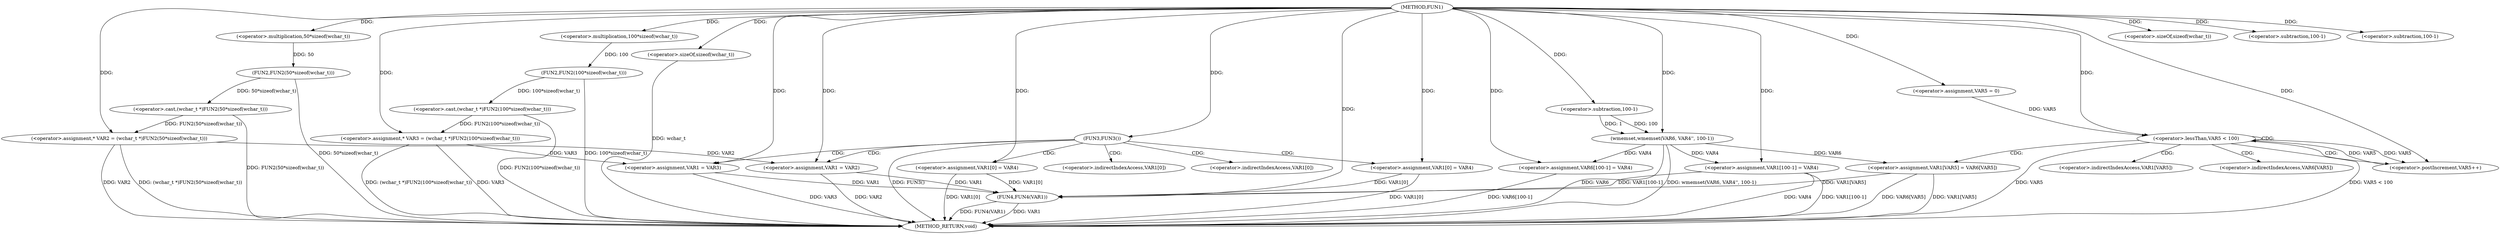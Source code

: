 digraph FUN1 {  
"1000100" [label = "(METHOD,FUN1)" ]
"1000186" [label = "(METHOD_RETURN,void)" ]
"1000104" [label = "(<operator>.assignment,* VAR2 = (wchar_t *)FUN2(50*sizeof(wchar_t)))" ]
"1000106" [label = "(<operator>.cast,(wchar_t *)FUN2(50*sizeof(wchar_t)))" ]
"1000108" [label = "(FUN2,FUN2(50*sizeof(wchar_t)))" ]
"1000109" [label = "(<operator>.multiplication,50*sizeof(wchar_t))" ]
"1000111" [label = "(<operator>.sizeOf,sizeof(wchar_t))" ]
"1000114" [label = "(<operator>.assignment,* VAR3 = (wchar_t *)FUN2(100*sizeof(wchar_t)))" ]
"1000116" [label = "(<operator>.cast,(wchar_t *)FUN2(100*sizeof(wchar_t)))" ]
"1000118" [label = "(FUN2,FUN2(100*sizeof(wchar_t)))" ]
"1000119" [label = "(<operator>.multiplication,100*sizeof(wchar_t))" ]
"1000121" [label = "(<operator>.sizeOf,sizeof(wchar_t))" ]
"1000124" [label = "(FUN3,FUN3())" ]
"1000126" [label = "(<operator>.assignment,VAR1 = VAR2)" ]
"1000129" [label = "(<operator>.assignment,VAR1[0] = VAR4)" ]
"1000136" [label = "(<operator>.assignment,VAR1 = VAR3)" ]
"1000139" [label = "(<operator>.assignment,VAR1[0] = VAR4)" ]
"1000147" [label = "(wmemset,wmemset(VAR6, VAR4'', 100-1))" ]
"1000150" [label = "(<operator>.subtraction,100-1)" ]
"1000153" [label = "(<operator>.assignment,VAR6[100-1] = VAR4)" ]
"1000156" [label = "(<operator>.subtraction,100-1)" ]
"1000161" [label = "(<operator>.assignment,VAR5 = 0)" ]
"1000164" [label = "(<operator>.lessThan,VAR5 < 100)" ]
"1000167" [label = "(<operator>.postIncrement,VAR5++)" ]
"1000170" [label = "(<operator>.assignment,VAR1[VAR5] = VAR6[VAR5])" ]
"1000177" [label = "(<operator>.assignment,VAR1[100-1] = VAR4)" ]
"1000180" [label = "(<operator>.subtraction,100-1)" ]
"1000184" [label = "(FUN4,FUN4(VAR1))" ]
"1000130" [label = "(<operator>.indirectIndexAccess,VAR1[0])" ]
"1000140" [label = "(<operator>.indirectIndexAccess,VAR1[0])" ]
"1000171" [label = "(<operator>.indirectIndexAccess,VAR1[VAR5])" ]
"1000174" [label = "(<operator>.indirectIndexAccess,VAR6[VAR5])" ]
  "1000177" -> "1000186"  [ label = "DDG: VAR1[100-1]"] 
  "1000106" -> "1000186"  [ label = "DDG: FUN2(50*sizeof(wchar_t))"] 
  "1000184" -> "1000186"  [ label = "DDG: VAR1"] 
  "1000104" -> "1000186"  [ label = "DDG: VAR2"] 
  "1000147" -> "1000186"  [ label = "DDG: VAR6"] 
  "1000116" -> "1000186"  [ label = "DDG: FUN2(100*sizeof(wchar_t))"] 
  "1000153" -> "1000186"  [ label = "DDG: VAR6[100-1]"] 
  "1000118" -> "1000186"  [ label = "DDG: 100*sizeof(wchar_t)"] 
  "1000129" -> "1000186"  [ label = "DDG: VAR1[0]"] 
  "1000164" -> "1000186"  [ label = "DDG: VAR5 < 100"] 
  "1000139" -> "1000186"  [ label = "DDG: VAR1[0]"] 
  "1000184" -> "1000186"  [ label = "DDG: FUN4(VAR1)"] 
  "1000114" -> "1000186"  [ label = "DDG: VAR3"] 
  "1000121" -> "1000186"  [ label = "DDG: wchar_t"] 
  "1000170" -> "1000186"  [ label = "DDG: VAR1[VAR5]"] 
  "1000126" -> "1000186"  [ label = "DDG: VAR2"] 
  "1000136" -> "1000186"  [ label = "DDG: VAR3"] 
  "1000147" -> "1000186"  [ label = "DDG: wmemset(VAR6, VAR4'', 100-1)"] 
  "1000114" -> "1000186"  [ label = "DDG: (wchar_t *)FUN2(100*sizeof(wchar_t))"] 
  "1000177" -> "1000186"  [ label = "DDG: VAR4"] 
  "1000170" -> "1000186"  [ label = "DDG: VAR6[VAR5]"] 
  "1000104" -> "1000186"  [ label = "DDG: (wchar_t *)FUN2(50*sizeof(wchar_t))"] 
  "1000108" -> "1000186"  [ label = "DDG: 50*sizeof(wchar_t)"] 
  "1000124" -> "1000186"  [ label = "DDG: FUN3()"] 
  "1000164" -> "1000186"  [ label = "DDG: VAR5"] 
  "1000106" -> "1000104"  [ label = "DDG: FUN2(50*sizeof(wchar_t))"] 
  "1000100" -> "1000104"  [ label = "DDG: "] 
  "1000108" -> "1000106"  [ label = "DDG: 50*sizeof(wchar_t)"] 
  "1000109" -> "1000108"  [ label = "DDG: 50"] 
  "1000100" -> "1000109"  [ label = "DDG: "] 
  "1000100" -> "1000111"  [ label = "DDG: "] 
  "1000116" -> "1000114"  [ label = "DDG: FUN2(100*sizeof(wchar_t))"] 
  "1000100" -> "1000114"  [ label = "DDG: "] 
  "1000118" -> "1000116"  [ label = "DDG: 100*sizeof(wchar_t)"] 
  "1000119" -> "1000118"  [ label = "DDG: 100"] 
  "1000100" -> "1000119"  [ label = "DDG: "] 
  "1000100" -> "1000121"  [ label = "DDG: "] 
  "1000100" -> "1000124"  [ label = "DDG: "] 
  "1000104" -> "1000126"  [ label = "DDG: VAR2"] 
  "1000100" -> "1000126"  [ label = "DDG: "] 
  "1000100" -> "1000129"  [ label = "DDG: "] 
  "1000114" -> "1000136"  [ label = "DDG: VAR3"] 
  "1000100" -> "1000136"  [ label = "DDG: "] 
  "1000100" -> "1000139"  [ label = "DDG: "] 
  "1000100" -> "1000147"  [ label = "DDG: "] 
  "1000150" -> "1000147"  [ label = "DDG: 100"] 
  "1000150" -> "1000147"  [ label = "DDG: 1"] 
  "1000100" -> "1000150"  [ label = "DDG: "] 
  "1000147" -> "1000153"  [ label = "DDG: VAR4"] 
  "1000100" -> "1000153"  [ label = "DDG: "] 
  "1000100" -> "1000156"  [ label = "DDG: "] 
  "1000100" -> "1000161"  [ label = "DDG: "] 
  "1000167" -> "1000164"  [ label = "DDG: VAR5"] 
  "1000161" -> "1000164"  [ label = "DDG: VAR5"] 
  "1000100" -> "1000164"  [ label = "DDG: "] 
  "1000164" -> "1000167"  [ label = "DDG: VAR5"] 
  "1000100" -> "1000167"  [ label = "DDG: "] 
  "1000147" -> "1000170"  [ label = "DDG: VAR6"] 
  "1000100" -> "1000177"  [ label = "DDG: "] 
  "1000147" -> "1000177"  [ label = "DDG: VAR4"] 
  "1000100" -> "1000180"  [ label = "DDG: "] 
  "1000177" -> "1000184"  [ label = "DDG: VAR1[100-1]"] 
  "1000129" -> "1000184"  [ label = "DDG: VAR1[0]"] 
  "1000139" -> "1000184"  [ label = "DDG: VAR1[0]"] 
  "1000126" -> "1000184"  [ label = "DDG: VAR1"] 
  "1000170" -> "1000184"  [ label = "DDG: VAR1[VAR5]"] 
  "1000136" -> "1000184"  [ label = "DDG: VAR1"] 
  "1000100" -> "1000184"  [ label = "DDG: "] 
  "1000124" -> "1000126"  [ label = "CDG: "] 
  "1000124" -> "1000129"  [ label = "CDG: "] 
  "1000124" -> "1000130"  [ label = "CDG: "] 
  "1000124" -> "1000139"  [ label = "CDG: "] 
  "1000124" -> "1000136"  [ label = "CDG: "] 
  "1000124" -> "1000140"  [ label = "CDG: "] 
  "1000164" -> "1000164"  [ label = "CDG: "] 
  "1000164" -> "1000174"  [ label = "CDG: "] 
  "1000164" -> "1000167"  [ label = "CDG: "] 
  "1000164" -> "1000170"  [ label = "CDG: "] 
  "1000164" -> "1000171"  [ label = "CDG: "] 
}
